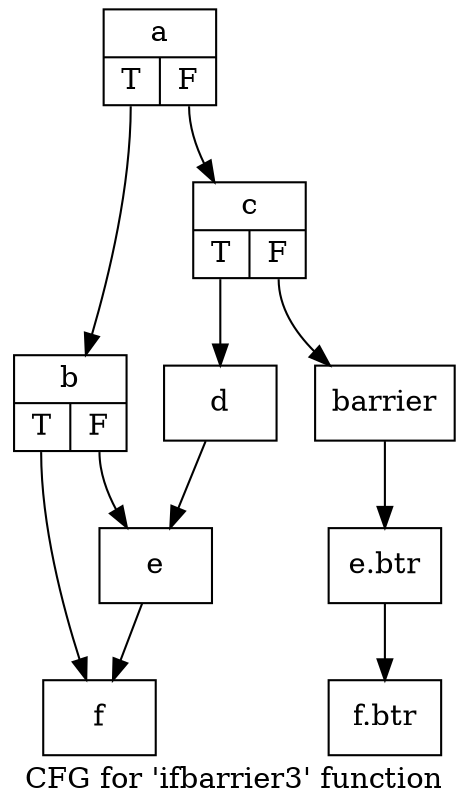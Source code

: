 digraph "CFG for 'ifbarrier3' function" {
	label="CFG for 'ifbarrier3' function";

	Node0x13d12c0 [shape=record,label="{a|{<s0>T|<s1>F}}"];
	Node0x13d12c0:s0 -> Node0x13d1320;
	Node0x13d12c0:s1 -> Node0x13d1380;
	Node0x13d1320 [shape=record,label="{b|{<s0>T|<s1>F}}"];
	Node0x13d1320:s0 -> Node0x13d04a0;
	Node0x13d1320:s1 -> Node0x13d14a0;
	Node0x13d1380 [shape=record,label="{c|{<s0>T|<s1>F}}"];
	Node0x13d1380:s0 -> Node0x13d13e0;
	Node0x13d1380:s1 -> Node0x13d1440;
	Node0x13d13e0 [shape=record,label="{d}"];
	Node0x13d13e0 -> Node0x13d14a0;
	Node0x13d1440 [shape=record,label="{barrier}"];
	Node0x13d1440 -> Node0x13d3db0;
	Node0x13d14a0 [shape=record,label="{e}"];
	Node0x13d14a0 -> Node0x13d04a0;
	Node0x13d04a0 [shape=record,label="{f}"];
	Node0x13d3d50 [shape=record,label="{f.btr}"];
	Node0x13d3db0 [shape=record,label="{e.btr}"];
	Node0x13d3db0 -> Node0x13d3d50;
}
